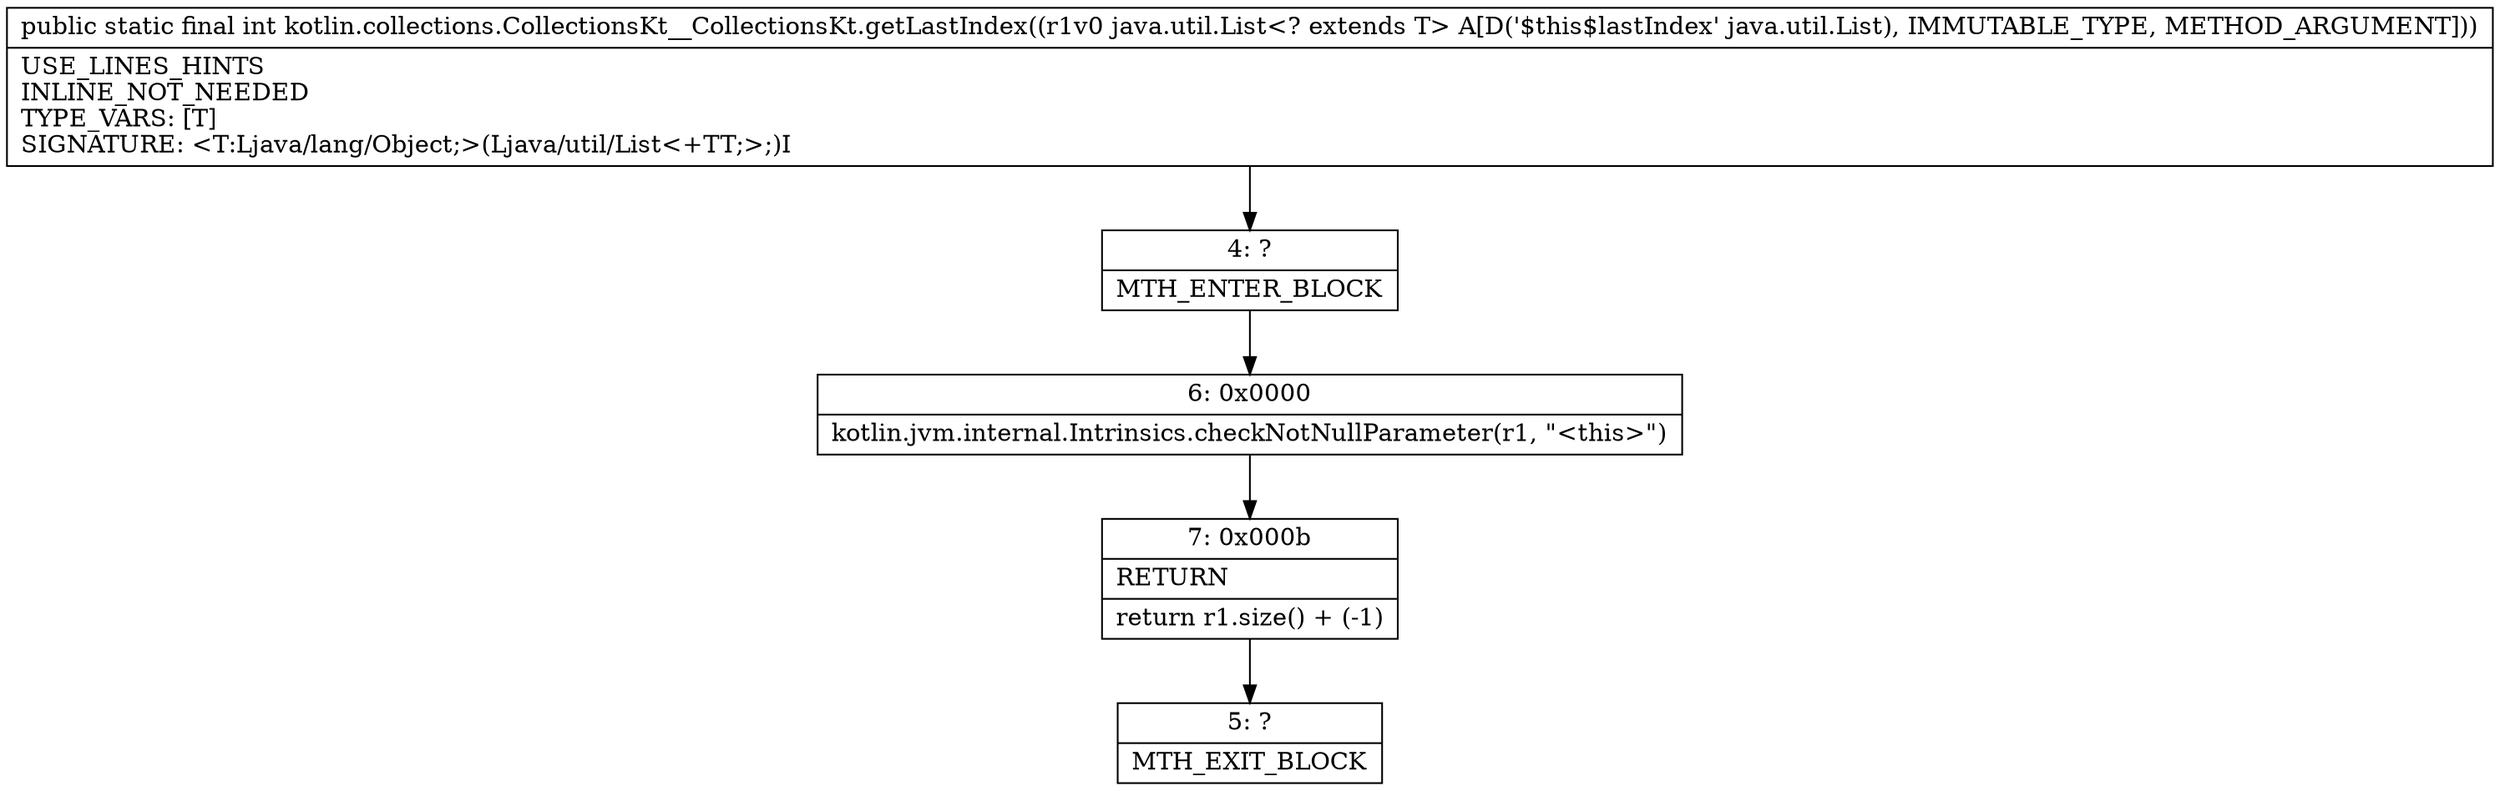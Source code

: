 digraph "CFG forkotlin.collections.CollectionsKt__CollectionsKt.getLastIndex(Ljava\/util\/List;)I" {
Node_4 [shape=record,label="{4\:\ ?|MTH_ENTER_BLOCK\l}"];
Node_6 [shape=record,label="{6\:\ 0x0000|kotlin.jvm.internal.Intrinsics.checkNotNullParameter(r1, \"\<this\>\")\l}"];
Node_7 [shape=record,label="{7\:\ 0x000b|RETURN\l|return r1.size() + (\-1)\l}"];
Node_5 [shape=record,label="{5\:\ ?|MTH_EXIT_BLOCK\l}"];
MethodNode[shape=record,label="{public static final int kotlin.collections.CollectionsKt__CollectionsKt.getLastIndex((r1v0 java.util.List\<? extends T\> A[D('$this$lastIndex' java.util.List), IMMUTABLE_TYPE, METHOD_ARGUMENT]))  | USE_LINES_HINTS\lINLINE_NOT_NEEDED\lTYPE_VARS: [T]\lSIGNATURE: \<T:Ljava\/lang\/Object;\>(Ljava\/util\/List\<+TT;\>;)I\l}"];
MethodNode -> Node_4;Node_4 -> Node_6;
Node_6 -> Node_7;
Node_7 -> Node_5;
}

